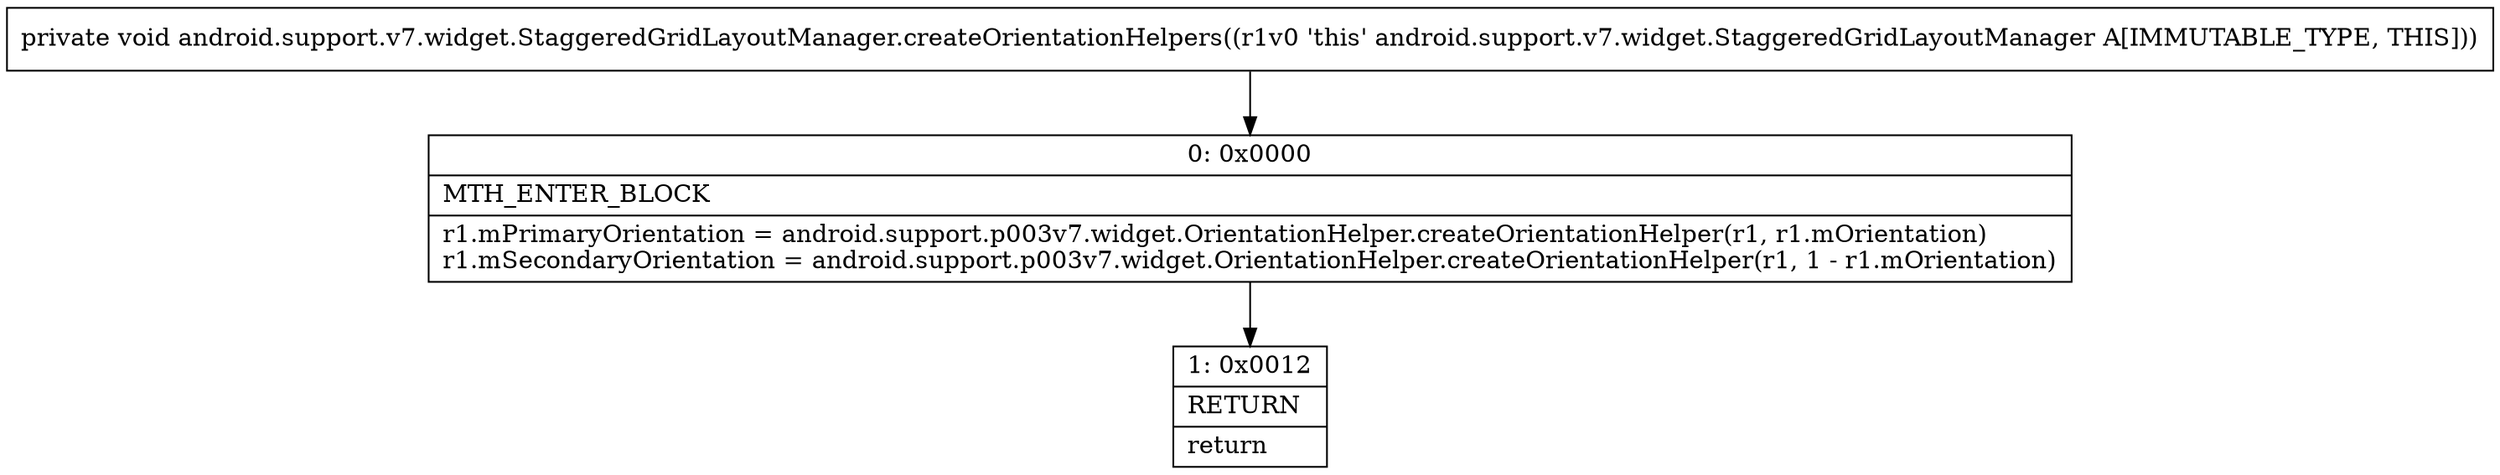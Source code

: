 digraph "CFG forandroid.support.v7.widget.StaggeredGridLayoutManager.createOrientationHelpers()V" {
Node_0 [shape=record,label="{0\:\ 0x0000|MTH_ENTER_BLOCK\l|r1.mPrimaryOrientation = android.support.p003v7.widget.OrientationHelper.createOrientationHelper(r1, r1.mOrientation)\lr1.mSecondaryOrientation = android.support.p003v7.widget.OrientationHelper.createOrientationHelper(r1, 1 \- r1.mOrientation)\l}"];
Node_1 [shape=record,label="{1\:\ 0x0012|RETURN\l|return\l}"];
MethodNode[shape=record,label="{private void android.support.v7.widget.StaggeredGridLayoutManager.createOrientationHelpers((r1v0 'this' android.support.v7.widget.StaggeredGridLayoutManager A[IMMUTABLE_TYPE, THIS])) }"];
MethodNode -> Node_0;
Node_0 -> Node_1;
}

